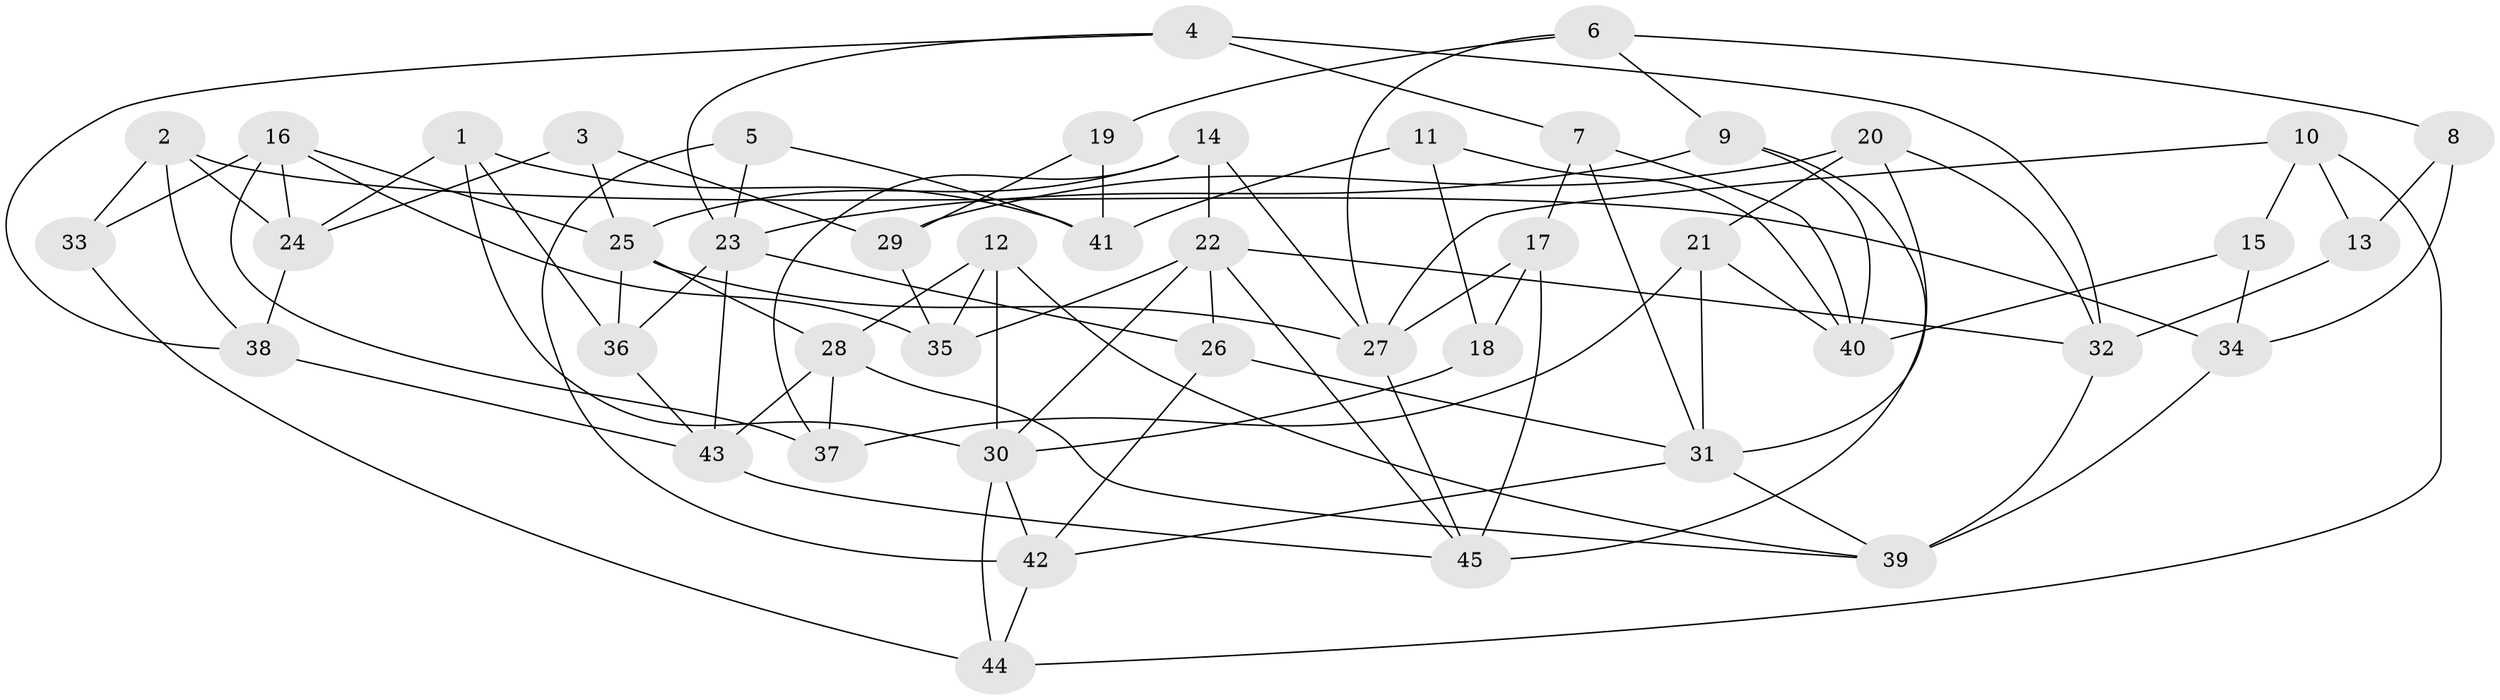 // original degree distribution, {4: 1.0}
// Generated by graph-tools (version 1.1) at 2025/38/03/04/25 23:38:11]
// undirected, 45 vertices, 96 edges
graph export_dot {
  node [color=gray90,style=filled];
  1;
  2;
  3;
  4;
  5;
  6;
  7;
  8;
  9;
  10;
  11;
  12;
  13;
  14;
  15;
  16;
  17;
  18;
  19;
  20;
  21;
  22;
  23;
  24;
  25;
  26;
  27;
  28;
  29;
  30;
  31;
  32;
  33;
  34;
  35;
  36;
  37;
  38;
  39;
  40;
  41;
  42;
  43;
  44;
  45;
  1 -- 24 [weight=1.0];
  1 -- 30 [weight=1.0];
  1 -- 36 [weight=1.0];
  1 -- 41 [weight=1.0];
  2 -- 24 [weight=1.0];
  2 -- 33 [weight=1.0];
  2 -- 34 [weight=1.0];
  2 -- 38 [weight=1.0];
  3 -- 24 [weight=2.0];
  3 -- 25 [weight=1.0];
  3 -- 29 [weight=1.0];
  4 -- 7 [weight=1.0];
  4 -- 23 [weight=1.0];
  4 -- 32 [weight=1.0];
  4 -- 38 [weight=1.0];
  5 -- 23 [weight=1.0];
  5 -- 41 [weight=1.0];
  5 -- 42 [weight=2.0];
  6 -- 8 [weight=1.0];
  6 -- 9 [weight=1.0];
  6 -- 19 [weight=1.0];
  6 -- 27 [weight=1.0];
  7 -- 17 [weight=1.0];
  7 -- 31 [weight=1.0];
  7 -- 40 [weight=1.0];
  8 -- 13 [weight=1.0];
  8 -- 34 [weight=2.0];
  9 -- 23 [weight=1.0];
  9 -- 40 [weight=1.0];
  9 -- 45 [weight=1.0];
  10 -- 13 [weight=1.0];
  10 -- 15 [weight=1.0];
  10 -- 27 [weight=1.0];
  10 -- 44 [weight=1.0];
  11 -- 18 [weight=1.0];
  11 -- 40 [weight=1.0];
  11 -- 41 [weight=2.0];
  12 -- 28 [weight=1.0];
  12 -- 30 [weight=1.0];
  12 -- 35 [weight=1.0];
  12 -- 39 [weight=1.0];
  13 -- 32 [weight=2.0];
  14 -- 22 [weight=1.0];
  14 -- 25 [weight=1.0];
  14 -- 27 [weight=1.0];
  14 -- 37 [weight=1.0];
  15 -- 34 [weight=1.0];
  15 -- 40 [weight=2.0];
  16 -- 24 [weight=1.0];
  16 -- 25 [weight=1.0];
  16 -- 33 [weight=2.0];
  16 -- 35 [weight=1.0];
  16 -- 37 [weight=1.0];
  17 -- 18 [weight=2.0];
  17 -- 27 [weight=1.0];
  17 -- 45 [weight=2.0];
  18 -- 30 [weight=1.0];
  19 -- 29 [weight=1.0];
  19 -- 41 [weight=2.0];
  20 -- 21 [weight=1.0];
  20 -- 29 [weight=1.0];
  20 -- 31 [weight=1.0];
  20 -- 32 [weight=1.0];
  21 -- 31 [weight=1.0];
  21 -- 37 [weight=1.0];
  21 -- 40 [weight=1.0];
  22 -- 26 [weight=1.0];
  22 -- 30 [weight=1.0];
  22 -- 32 [weight=1.0];
  22 -- 35 [weight=1.0];
  22 -- 45 [weight=1.0];
  23 -- 26 [weight=1.0];
  23 -- 36 [weight=1.0];
  23 -- 43 [weight=1.0];
  24 -- 38 [weight=1.0];
  25 -- 27 [weight=1.0];
  25 -- 28 [weight=1.0];
  25 -- 36 [weight=1.0];
  26 -- 31 [weight=1.0];
  26 -- 42 [weight=1.0];
  27 -- 45 [weight=1.0];
  28 -- 37 [weight=1.0];
  28 -- 39 [weight=1.0];
  28 -- 43 [weight=2.0];
  29 -- 35 [weight=1.0];
  30 -- 42 [weight=1.0];
  30 -- 44 [weight=1.0];
  31 -- 39 [weight=1.0];
  31 -- 42 [weight=1.0];
  32 -- 39 [weight=1.0];
  33 -- 44 [weight=1.0];
  34 -- 39 [weight=2.0];
  36 -- 43 [weight=1.0];
  38 -- 43 [weight=1.0];
  42 -- 44 [weight=1.0];
  43 -- 45 [weight=1.0];
}
